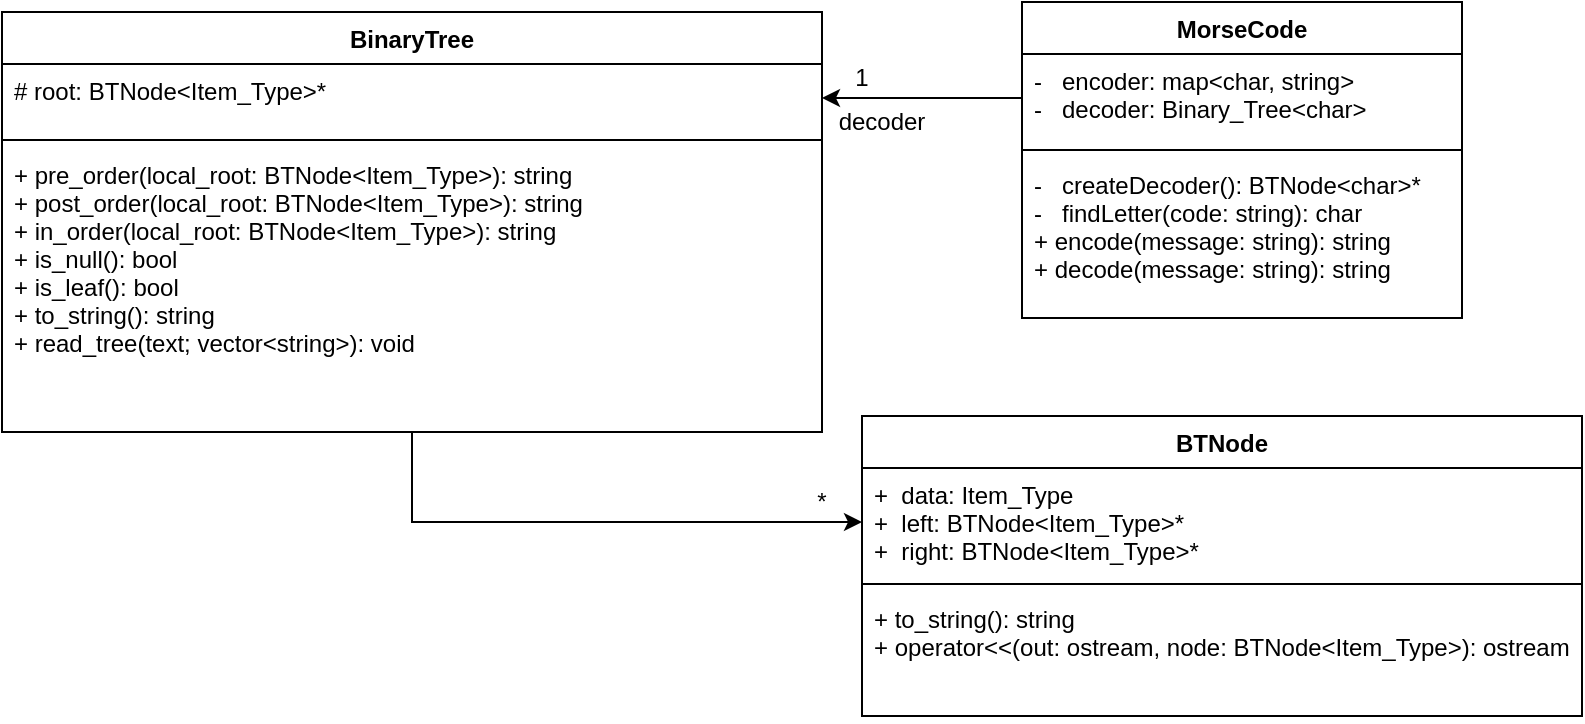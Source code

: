 <mxfile version="11.0.1" type="github"><diagram id="LvxoSfqAf_OF_vK_Qj2q" name="Page-1"><mxGraphModel dx="946" dy="500" grid="1" gridSize="10" guides="1" tooltips="1" connect="1" arrows="1" fold="1" page="1" pageScale="1" pageWidth="850" pageHeight="1100" math="0" shadow="0"><root><mxCell id="0"/><mxCell id="1" parent="0"/><mxCell id="q8BblVYlXvFASIdve6lT-19" style="edgeStyle=orthogonalEdgeStyle;rounded=0;orthogonalLoop=1;jettySize=auto;html=1;entryX=0;entryY=0.5;entryDx=0;entryDy=0;" parent="1" source="q8BblVYlXvFASIdve6lT-5" target="q8BblVYlXvFASIdve6lT-10" edge="1"><mxGeometry relative="1" as="geometry"/></mxCell><mxCell id="q8BblVYlXvFASIdve6lT-5" value="BinaryTree" style="swimlane;fontStyle=1;align=center;verticalAlign=top;childLayout=stackLayout;horizontal=1;startSize=26;horizontalStack=0;resizeParent=1;resizeParentMax=0;resizeLast=0;collapsible=1;marginBottom=0;" parent="1" vertex="1"><mxGeometry x="30" y="148" width="410" height="210" as="geometry"/></mxCell><mxCell id="q8BblVYlXvFASIdve6lT-6" value="# root: BTNode&lt;Item_Type&gt;*&#10;&#10;" style="text;strokeColor=none;fillColor=none;align=left;verticalAlign=top;spacingLeft=4;spacingRight=4;overflow=hidden;rotatable=0;points=[[0,0.5],[1,0.5]];portConstraint=eastwest;" parent="q8BblVYlXvFASIdve6lT-5" vertex="1"><mxGeometry y="26" width="410" height="34" as="geometry"/></mxCell><mxCell id="q8BblVYlXvFASIdve6lT-7" value="" style="line;strokeWidth=1;fillColor=none;align=left;verticalAlign=middle;spacingTop=-1;spacingLeft=3;spacingRight=3;rotatable=0;labelPosition=right;points=[];portConstraint=eastwest;" parent="q8BblVYlXvFASIdve6lT-5" vertex="1"><mxGeometry y="60" width="410" height="8" as="geometry"/></mxCell><mxCell id="q8BblVYlXvFASIdve6lT-8" value="+ pre_order(local_root: BTNode&lt;Item_Type&gt;): string&#10;+ post_order(local_root: BTNode&lt;Item_Type&gt;): string&#10;+ in_order(local_root: BTNode&lt;Item_Type&gt;): string&#10;+ is_null(): bool&#10;+ is_leaf(): bool&#10;+ to_string(): string&#10;+ read_tree(text; vector&lt;string&gt;): void " style="text;strokeColor=none;fillColor=none;align=left;verticalAlign=top;spacingLeft=4;spacingRight=4;overflow=hidden;rotatable=0;points=[[0,0.5],[1,0.5]];portConstraint=eastwest;" parent="q8BblVYlXvFASIdve6lT-5" vertex="1"><mxGeometry y="68" width="410" height="142" as="geometry"/></mxCell><mxCell id="q8BblVYlXvFASIdve6lT-9" value="BTNode" style="swimlane;fontStyle=1;align=center;verticalAlign=top;childLayout=stackLayout;horizontal=1;startSize=26;horizontalStack=0;resizeParent=1;resizeParentMax=0;resizeLast=0;collapsible=1;marginBottom=0;" parent="1" vertex="1"><mxGeometry x="460" y="350" width="360" height="150" as="geometry"/></mxCell><mxCell id="q8BblVYlXvFASIdve6lT-10" value="+  data: Item_Type &#10;+  left: BTNode&lt;Item_Type&gt;* &#10;+  right: BTNode&lt;Item_Type&gt;* " style="text;strokeColor=none;fillColor=none;align=left;verticalAlign=top;spacingLeft=4;spacingRight=4;overflow=hidden;rotatable=0;points=[[0,0.5],[1,0.5]];portConstraint=eastwest;" parent="q8BblVYlXvFASIdve6lT-9" vertex="1"><mxGeometry y="26" width="360" height="54" as="geometry"/></mxCell><mxCell id="q8BblVYlXvFASIdve6lT-11" value="" style="line;strokeWidth=1;fillColor=none;align=left;verticalAlign=middle;spacingTop=-1;spacingLeft=3;spacingRight=3;rotatable=0;labelPosition=right;points=[];portConstraint=eastwest;" parent="q8BblVYlXvFASIdve6lT-9" vertex="1"><mxGeometry y="80" width="360" height="8" as="geometry"/></mxCell><mxCell id="q8BblVYlXvFASIdve6lT-12" value="+ to_string(): string&#10;+ operator&lt;&lt;(out: ostream, node: BTNode&lt;Item_Type&gt;): ostream " style="text;strokeColor=none;fillColor=none;align=left;verticalAlign=top;spacingLeft=4;spacingRight=4;overflow=hidden;rotatable=0;points=[[0,0.5],[1,0.5]];portConstraint=eastwest;" parent="q8BblVYlXvFASIdve6lT-9" vertex="1"><mxGeometry y="88" width="360" height="62" as="geometry"/></mxCell><mxCell id="q8BblVYlXvFASIdve6lT-13" value="MorseCode" style="swimlane;fontStyle=1;align=center;verticalAlign=top;childLayout=stackLayout;horizontal=1;startSize=26;horizontalStack=0;resizeParent=1;resizeParentMax=0;resizeLast=0;collapsible=1;marginBottom=0;" parent="1" vertex="1"><mxGeometry x="540" y="143" width="220" height="158" as="geometry"/></mxCell><mxCell id="q8BblVYlXvFASIdve6lT-14" value="-   encoder: map&lt;char, string&gt; &#10;-   decoder: Binary_Tree&lt;char&gt;&#10; " style="text;strokeColor=none;fillColor=none;align=left;verticalAlign=top;spacingLeft=4;spacingRight=4;overflow=hidden;rotatable=0;points=[[0,0.5],[1,0.5]];portConstraint=eastwest;" parent="q8BblVYlXvFASIdve6lT-13" vertex="1"><mxGeometry y="26" width="220" height="44" as="geometry"/></mxCell><mxCell id="q8BblVYlXvFASIdve6lT-15" value="" style="line;strokeWidth=1;fillColor=none;align=left;verticalAlign=middle;spacingTop=-1;spacingLeft=3;spacingRight=3;rotatable=0;labelPosition=right;points=[];portConstraint=eastwest;" parent="q8BblVYlXvFASIdve6lT-13" vertex="1"><mxGeometry y="70" width="220" height="8" as="geometry"/></mxCell><mxCell id="q8BblVYlXvFASIdve6lT-16" value="-   createDecoder(): BTNode&lt;char&gt;*&#10;-   findLetter(code: string): char&#10;+ encode(message: string): string&#10;+ decode(message: string): string " style="text;strokeColor=none;fillColor=none;align=left;verticalAlign=top;spacingLeft=4;spacingRight=4;overflow=hidden;rotatable=0;points=[[0,0.5],[1,0.5]];portConstraint=eastwest;" parent="q8BblVYlXvFASIdve6lT-13" vertex="1"><mxGeometry y="78" width="220" height="80" as="geometry"/></mxCell><mxCell id="q8BblVYlXvFASIdve6lT-17" style="edgeStyle=orthogonalEdgeStyle;rounded=0;orthogonalLoop=1;jettySize=auto;html=1;exitX=0;exitY=0.5;exitDx=0;exitDy=0;entryX=1;entryY=0.5;entryDx=0;entryDy=0;" parent="1" source="q8BblVYlXvFASIdve6lT-14" target="q8BblVYlXvFASIdve6lT-6" edge="1"><mxGeometry relative="1" as="geometry"/></mxCell><mxCell id="AUwi7a0BRIpqhunH8EAG-2" value="decoder" style="text;html=1;strokeColor=none;fillColor=none;align=center;verticalAlign=middle;whiteSpace=wrap;rounded=0;" parent="1" vertex="1"><mxGeometry x="450" y="193" width="40" height="20" as="geometry"/></mxCell><mxCell id="AUwi7a0BRIpqhunH8EAG-4" value="1" style="text;html=1;strokeColor=none;fillColor=none;align=center;verticalAlign=middle;whiteSpace=wrap;rounded=0;" parent="1" vertex="1"><mxGeometry x="440" y="171" width="40" height="20" as="geometry"/></mxCell><mxCell id="AUwi7a0BRIpqhunH8EAG-6" value="*" style="text;html=1;strokeColor=none;fillColor=none;align=center;verticalAlign=middle;whiteSpace=wrap;rounded=0;" parent="1" vertex="1"><mxGeometry x="420" y="383" width="40" height="20" as="geometry"/></mxCell></root></mxGraphModel></diagram></mxfile>